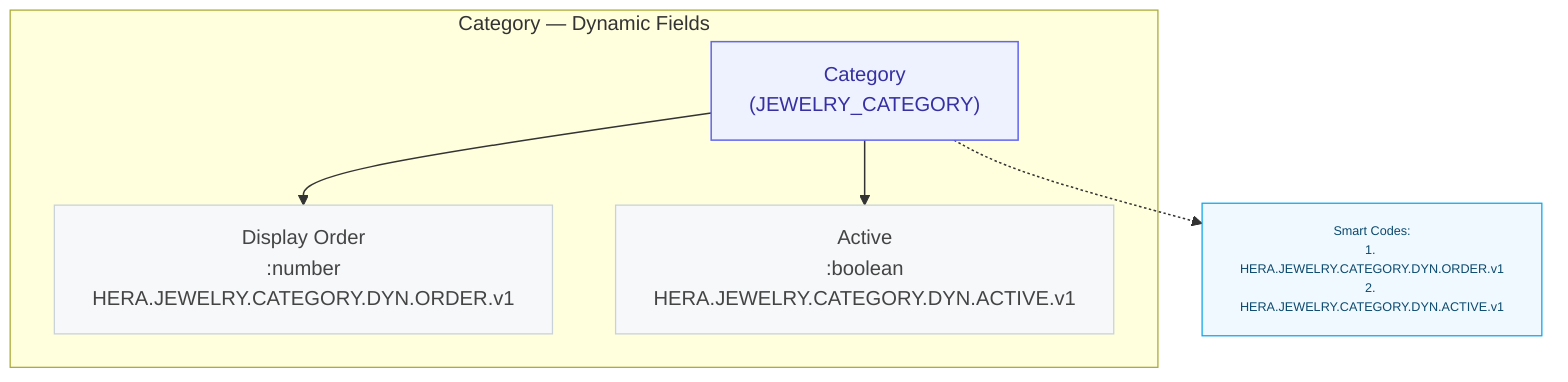 %% Auto-generated by scripts/generate-mermaid-diagrams.ts
%% Preset: JEWELRY_CATEGORY
graph TD
  %% Layout tuning
  linkStyle default stroke-width:1.2px

  %% Entity root node
  JEWELRY_CATEGORY["Category\n(JEWELRY_CATEGORY)"]:::entityClass
  classDef entityClass fill:#eef2ff,stroke:#6366f1,color:#3730a3,stroke-width:1.2px;

  subgraph "Category — Dynamic Fields"
    classDef fld fill:#f6f8fa,stroke:#c9d1d9,stroke-width:1px,color:#444;
    JEWELRY_CATEGORY --> JEWELRY_CATEGORY__display_order["Display Order\n:number\nHERA.JEWELRY.CATEGORY.DYN.ORDER.v1"]
    JEWELRY_CATEGORY --> JEWELRY_CATEGORY__active["Active\n:boolean\nHERA.JEWELRY.CATEGORY.DYN.ACTIVE.v1"]
    class JEWELRY_CATEGORY__display_order fld;
    class JEWELRY_CATEGORY__active fld;
  end

  %% No relationships for JEWELRY_CATEGORY

    JEWELRY_CATEGORY_CODES["Smart Codes:<br/>1. HERA.JEWELRY.CATEGORY.DYN.ORDER.v1<br/>2. HERA.JEWELRY.CATEGORY.DYN.ACTIVE.v1"]
  JEWELRY_CATEGORY -.-> JEWELRY_CATEGORY_CODES
  class JEWELRY_CATEGORY_CODES smartCodeClass;
  classDef smartCodeClass fill:#f0f9ff,stroke:#0ea5e9,color:#0c4a6e,stroke-width:1px,font-size:10px;